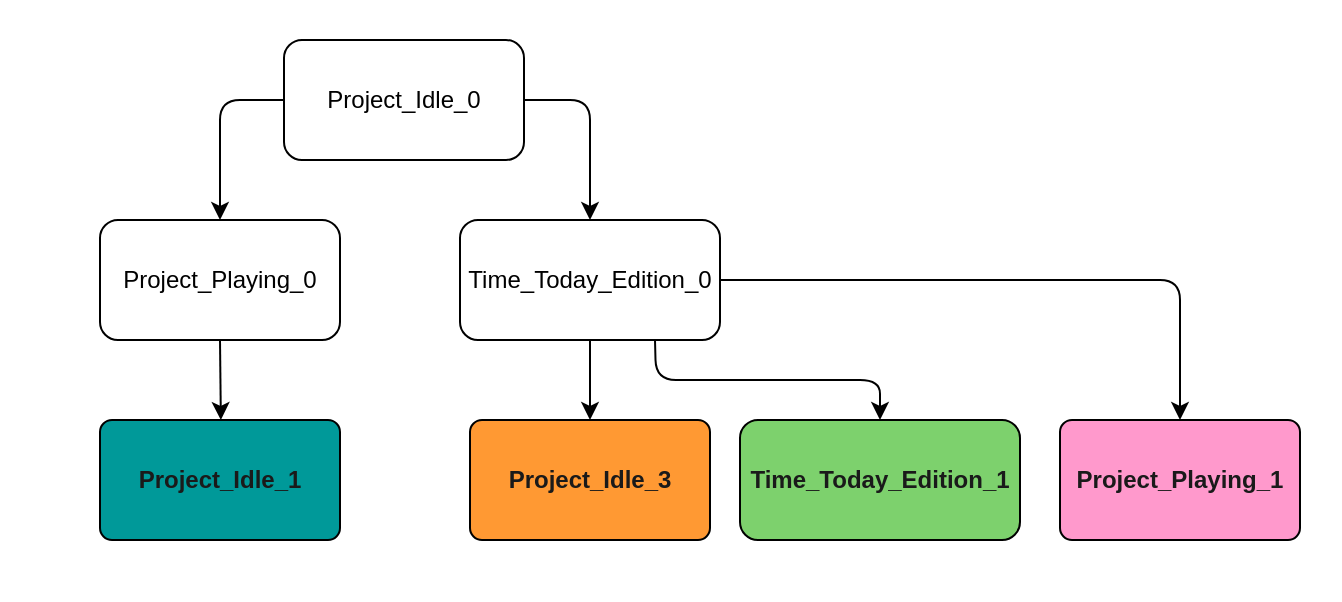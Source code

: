 <mxfile>
    <diagram id="hUVOVU6jRG6KGF_iUACn" name="Page-1">
        <mxGraphModel dx="1677" dy="1605" grid="1" gridSize="10" guides="1" tooltips="1" connect="1" arrows="1" fold="1" page="1" pageScale="1" pageWidth="850" pageHeight="1100" math="0" shadow="0">
            <root>
                <mxCell id="0"/>
                <mxCell id="1" parent="0"/>
                <mxCell id="122" value="" style="rounded=0;whiteSpace=wrap;html=1;fillColor=#FFFFFF;strokeColor=none;strokeWidth=0;" parent="1" vertex="1">
                    <mxGeometry x="-760" y="-480" width="670" height="300" as="geometry"/>
                </mxCell>
                <mxCell id="88" style="edgeStyle=none;html=1;exitX=0;exitY=0.5;exitDx=0;exitDy=0;entryX=0.5;entryY=0;entryDx=0;entryDy=0;strokeColor=#000000;" parent="1" source="84" target="85" edge="1">
                    <mxGeometry relative="1" as="geometry">
                        <Array as="points">
                            <mxPoint x="-650" y="-430"/>
                        </Array>
                    </mxGeometry>
                </mxCell>
                <mxCell id="124" style="edgeStyle=none;html=1;exitX=1;exitY=0.5;exitDx=0;exitDy=0;entryX=0.5;entryY=0;entryDx=0;entryDy=0;strokeColor=#000000;" parent="1" source="84" target="86" edge="1">
                    <mxGeometry relative="1" as="geometry">
                        <Array as="points">
                            <mxPoint x="-465" y="-430"/>
                        </Array>
                    </mxGeometry>
                </mxCell>
                <mxCell id="84" value="Project_Idle_0" style="rounded=1;whiteSpace=wrap;html=1;fillColor=none;strokeColor=#000000;fontColor=#000000;" parent="1" vertex="1">
                    <mxGeometry x="-618" y="-460" width="120" height="60" as="geometry"/>
                </mxCell>
                <mxCell id="113" style="edgeStyle=none;html=1;exitX=0.5;exitY=1;exitDx=0;exitDy=0;strokeColor=#000000;" parent="1" source="85" edge="1">
                    <mxGeometry relative="1" as="geometry">
                        <mxPoint x="-649.571" y="-270" as="targetPoint"/>
                    </mxGeometry>
                </mxCell>
                <mxCell id="85" value="Project_Playing_0" style="rounded=1;whiteSpace=wrap;html=1;fillColor=none;strokeColor=#000000;fontColor=#000000;" parent="1" vertex="1">
                    <mxGeometry x="-710" y="-370" width="120" height="60" as="geometry"/>
                </mxCell>
                <mxCell id="116" style="edgeStyle=none;html=1;exitX=0.5;exitY=1;exitDx=0;exitDy=0;entryX=0.5;entryY=0;entryDx=0;entryDy=0;strokeColor=#000000;" parent="1" source="86" target="118" edge="1">
                    <mxGeometry relative="1" as="geometry">
                        <mxPoint x="-453.25" y="-270" as="targetPoint"/>
                    </mxGeometry>
                </mxCell>
                <mxCell id="144" style="edgeStyle=none;html=1;exitX=0.75;exitY=1;exitDx=0;exitDy=0;entryX=0.5;entryY=0;entryDx=0;entryDy=0;fontColor=#000000;strokeColor=#000000;" parent="1" source="86" target="143" edge="1">
                    <mxGeometry relative="1" as="geometry">
                        <Array as="points">
                            <mxPoint x="-432" y="-290"/>
                            <mxPoint x="-320" y="-290"/>
                        </Array>
                    </mxGeometry>
                </mxCell>
                <mxCell id="146" style="edgeStyle=none;html=1;exitX=1;exitY=0.5;exitDx=0;exitDy=0;entryX=0.5;entryY=0;entryDx=0;entryDy=0;strokeColor=#000000;" edge="1" parent="1" source="86" target="145">
                    <mxGeometry relative="1" as="geometry">
                        <Array as="points">
                            <mxPoint x="-170" y="-340"/>
                        </Array>
                    </mxGeometry>
                </mxCell>
                <mxCell id="86" value="Time_Today_Edition_0" style="rounded=1;whiteSpace=wrap;html=1;fillColor=none;strokeColor=#000000;fontColor=#000000;" parent="1" vertex="1">
                    <mxGeometry x="-530" y="-370" width="130" height="60" as="geometry"/>
                </mxCell>
                <mxCell id="117" value="&lt;b&gt;&lt;font&gt;Project_Idle_1&lt;/font&gt;&lt;/b&gt;" style="rounded=1;whiteSpace=wrap;html=1;arcSize=10;fillColor=#009999;fontColor=#1A1A1A;strokeColor=#000000;" parent="1" vertex="1">
                    <mxGeometry x="-710" y="-270" width="120" height="60" as="geometry"/>
                </mxCell>
                <mxCell id="118" value="&lt;b&gt;&lt;font&gt;Project_Idle_3&lt;/font&gt;&lt;/b&gt;" style="rounded=1;whiteSpace=wrap;html=1;arcSize=10;fillColor=#FF9933;fontColor=#1A1A1A;strokeColor=#000000;" parent="1" vertex="1">
                    <mxGeometry x="-525" y="-270" width="120" height="60" as="geometry"/>
                </mxCell>
                <mxCell id="143" value="Time_Today_Edition_1" style="rounded=1;whiteSpace=wrap;html=1;fillColor=#7DD16D;strokeColor=#000000;fontColor=#1A1A1A;fontStyle=1" parent="1" vertex="1">
                    <mxGeometry x="-390" y="-270" width="140" height="60" as="geometry"/>
                </mxCell>
                <mxCell id="145" value="&lt;b&gt;&lt;font&gt;Project_Playing_1&lt;/font&gt;&lt;/b&gt;" style="rounded=1;whiteSpace=wrap;html=1;arcSize=10;fillColor=#FF99CC;fontColor=#1A1A1A;strokeColor=#000000;" vertex="1" parent="1">
                    <mxGeometry x="-230" y="-270" width="120" height="60" as="geometry"/>
                </mxCell>
            </root>
        </mxGraphModel>
    </diagram>
</mxfile>
